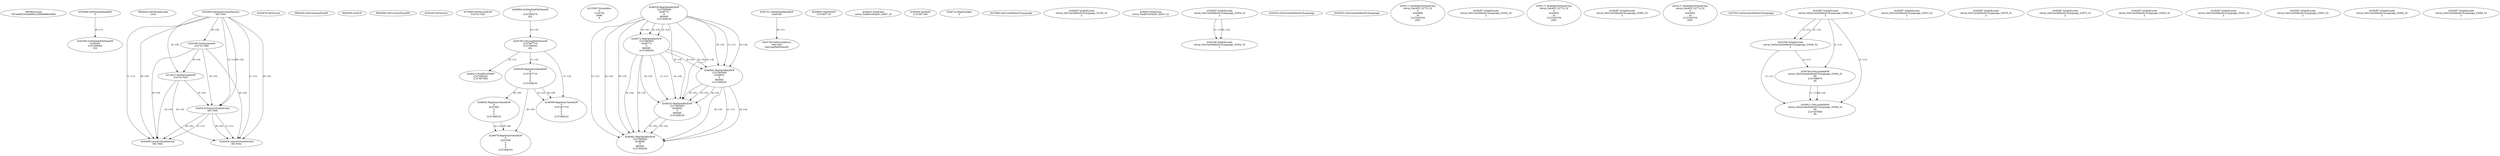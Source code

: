 // Global SCDG with merge call
digraph {
	0 [label="6850628.main
007a4df3255ebd98221b689d88b5d9ef"]
	1 [label="4254480.GetModuleHandleW
0"]
	2 [label="6844434.SetThreadLocale
1024"]
	3 [label="4243965.InitializeCriticalSection
6917004"]
	4 [label="4243979.GetVersion
"]
	5 [label="4250188.GetSystemInfo
2147417660"]
	3 -> 5 [label="(0-->0)"]
	6 [label="6844540.GetCommandLineW
"]
	7 [label="4214413.GetStartupInfoW
2147417624"]
	3 -> 7 [label="(0-->0)"]
	5 -> 7 [label="(0-->0)"]
	8 [label="6844560.GetACP
"]
	9 [label="6844580.GetCurrentThreadId
"]
	10 [label="4250204.GetVersion
"]
	11 [label="4276690.GetVersionExW
2147417420"]
	12 [label="4243306.GetModuleFileNameW
4194304
2147408904
522"]
	1 -> 12 [label="(0-->1)"]
	13 [label="4248064.GetModuleFileNameW
0
2147408370
261"]
	14 [label="4215383.VirtualAlloc
0
1310704
4096
4"]
	15 [label="4246338.RegOpenKeyExW
2147483649
4246772
0
983065
2147408236"]
	16 [label="4246372.RegOpenKeyExW
2147483650
4246772
0
983065
2147408236"]
	15 -> 16 [label="(2-->2)"]
	15 -> 16 [label="(4-->4)"]
	15 -> 16 [label="(5-->5)"]
	17 [label="4246402.RegOpenKeyExW
2147483649
4246832
0
983065
2147408236"]
	15 -> 17 [label="(1-->1)"]
	15 -> 17 [label="(4-->4)"]
	16 -> 17 [label="(4-->4)"]
	15 -> 17 [label="(5-->5)"]
	16 -> 17 [label="(5-->5)"]
	18 [label="4245741.GetModuleHandleW
4246160"]
	19 [label="4245758.GetProcAddress
9441320
GetLongPathNameW"]
	18 -> 19 [label="(0-->1)"]
	20 [label="4245785.GetLongPathNameW
2147407710
2147406542
261"]
	13 -> 20 [label="(3-->3)"]
	21 [label="4245683.CharNextW
2147407716"]
	22 [label="4246014.FindFirstFileW
2147406542
2147407064"]
	20 -> 22 [label="(2-->1)"]
	23 [label="4246032.FindClose
retval_FindFirstFileW_32867_32"]
	24 [label="4246044.lstrlenW
2147407108"]
	25 [label="4246556.RegQueryValueExW
0
2147407710
0
0
0
2147408232"]
	20 -> 25 [label="(1-->2)"]
	26 [label="4246635.RegQueryValueExW
0
4247000
0
0
0
2147408232"]
	25 -> 26 [label="(6-->6)"]
	27 [label="4246676.RegQueryValueExW
0
4247000
0
0
0
2147408232"]
	26 -> 27 [label="(2-->2)"]
	25 -> 27 [label="(6-->6)"]
	26 -> 27 [label="(6-->6)"]
	28 [label="4246722.RegCloseKey
0"]
	29 [label="4247883.GetUserDefaultUILanguage
"]
	30 [label="4245418.EnterCriticalSection
6917004"]
	3 -> 30 [label="(1-->1)"]
	3 -> 30 [label="(0-->0)"]
	5 -> 30 [label="(0-->0)"]
	7 -> 30 [label="(0-->0)"]
	31 [label="4245469.LeaveCriticalSection
6917004"]
	3 -> 31 [label="(1-->1)"]
	30 -> 31 [label="(1-->1)"]
	3 -> 31 [label="(0-->0)"]
	5 -> 31 [label="(0-->0)"]
	7 -> 31 [label="(0-->0)"]
	30 -> 31 [label="(0-->0)"]
	32 [label="4245487.IsValidLocale
retval_GetUserDefaultUILanguage_33165_32
2"]
	33 [label="4246032.FindClose
retval_FindFirstFileW_32813_32"]
	34 [label="4245487.IsValidLocale
retval_GetUserDefaultUILanguage_32934_32
2"]
	35 [label="4244766.IsValidLocale
retval_GetUserDefaultUILanguage_32934_32
2"]
	34 -> 35 [label="(1-->1)"]
	34 -> 35 [label="(2-->2)"]
	36 [label="4245525.GetSystemDefaultUILanguage
"]
	37 [label="4245552.GetSystemDefaultUILanguage
"]
	38 [label="4250171.MultiByteToWideChar
retval_GetACP_32774_32
0
4243896
10
2147403704
2047"]
	39 [label="4245487.IsValidLocale
retval_GetUserDefaultUILanguage_32925_32
2"]
	40 [label="4250171.MultiByteToWideChar
retval_GetACP_32774_32
0
4243924
10
2147403704
2047"]
	41 [label="4245487.IsValidLocale
retval_GetUserDefaultUILanguage_32960_32
2"]
	42 [label="4250171.MultiByteToWideChar
retval_GetACP_32774_32
0
4243592
10
2147403704
2047"]
	43 [label="4246432.RegOpenKeyExW
2147483650
4246832
0
983065
2147408236"]
	16 -> 43 [label="(1-->1)"]
	17 -> 43 [label="(2-->2)"]
	15 -> 43 [label="(4-->4)"]
	16 -> 43 [label="(4-->4)"]
	17 -> 43 [label="(4-->4)"]
	15 -> 43 [label="(5-->5)"]
	16 -> 43 [label="(5-->5)"]
	17 -> 43 [label="(5-->5)"]
	44 [label="4246599.RegQueryValueExW
0
2147407710
0
0
0
2147408232"]
	20 -> 44 [label="(1-->2)"]
	25 -> 44 [label="(2-->2)"]
	25 -> 44 [label="(6-->6)"]
	45 [label="4245454.LeaveCriticalSection
6917004"]
	3 -> 45 [label="(1-->1)"]
	30 -> 45 [label="(1-->1)"]
	3 -> 45 [label="(0-->0)"]
	5 -> 45 [label="(0-->0)"]
	7 -> 45 [label="(0-->0)"]
	30 -> 45 [label="(0-->0)"]
	46 [label="4247923.GetSystemDefaultUILanguage
"]
	47 [label="4245487.IsValidLocale
retval_GetSystemDefaultUILanguage_33594_32
2"]
	48 [label="4244766.IsValidLocale
retval_GetSystemDefaultUILanguage_33594_32
2"]
	47 -> 48 [label="(1-->1)"]
	47 -> 48 [label="(2-->2)"]
	49 [label="4244794.GetLocaleInfoW
retval_GetSystemDefaultUILanguage_33594_32
89
2147408070
85"]
	47 -> 49 [label="(1-->1)"]
	48 -> 49 [label="(1-->1)"]
	50 [label="4244811.GetLocaleInfoW
retval_GetSystemDefaultUILanguage_33594_32
90
2147407900
85"]
	47 -> 50 [label="(1-->1)"]
	48 -> 50 [label="(1-->1)"]
	49 -> 50 [label="(1-->1)"]
	49 -> 50 [label="(4-->4)"]
	51 [label="4245487.IsValidLocale
retval_GetUserDefaultUILanguage_32933_32
2"]
	52 [label="4245487.IsValidLocale
retval_GetUserDefaultUILanguage_32976_32
2"]
	53 [label="4245487.IsValidLocale
retval_GetUserDefaultUILanguage_32975_32
2"]
	54 [label="4245487.IsValidLocale
retval_GetUserDefaultUILanguage_33045_32
2"]
	55 [label="4245487.IsValidLocale
retval_GetUserDefaultUILanguage_33021_32
2"]
	56 [label="4246462.RegOpenKeyExW
2147483649
4246884
0
983065
2147408236"]
	15 -> 56 [label="(1-->1)"]
	17 -> 56 [label="(1-->1)"]
	15 -> 56 [label="(4-->4)"]
	16 -> 56 [label="(4-->4)"]
	17 -> 56 [label="(4-->4)"]
	43 -> 56 [label="(4-->4)"]
	15 -> 56 [label="(5-->5)"]
	16 -> 56 [label="(5-->5)"]
	17 -> 56 [label="(5-->5)"]
	43 -> 56 [label="(5-->5)"]
	57 [label="4245487.IsValidLocale
retval_GetUserDefaultUILanguage_33003_32
2"]
	58 [label="4245487.IsValidLocale
retval_GetUserDefaultUILanguage_32994_32
2"]
	59 [label="4245487.IsValidLocale
retval_GetUserDefaultUILanguage_33084_32
2"]
}
